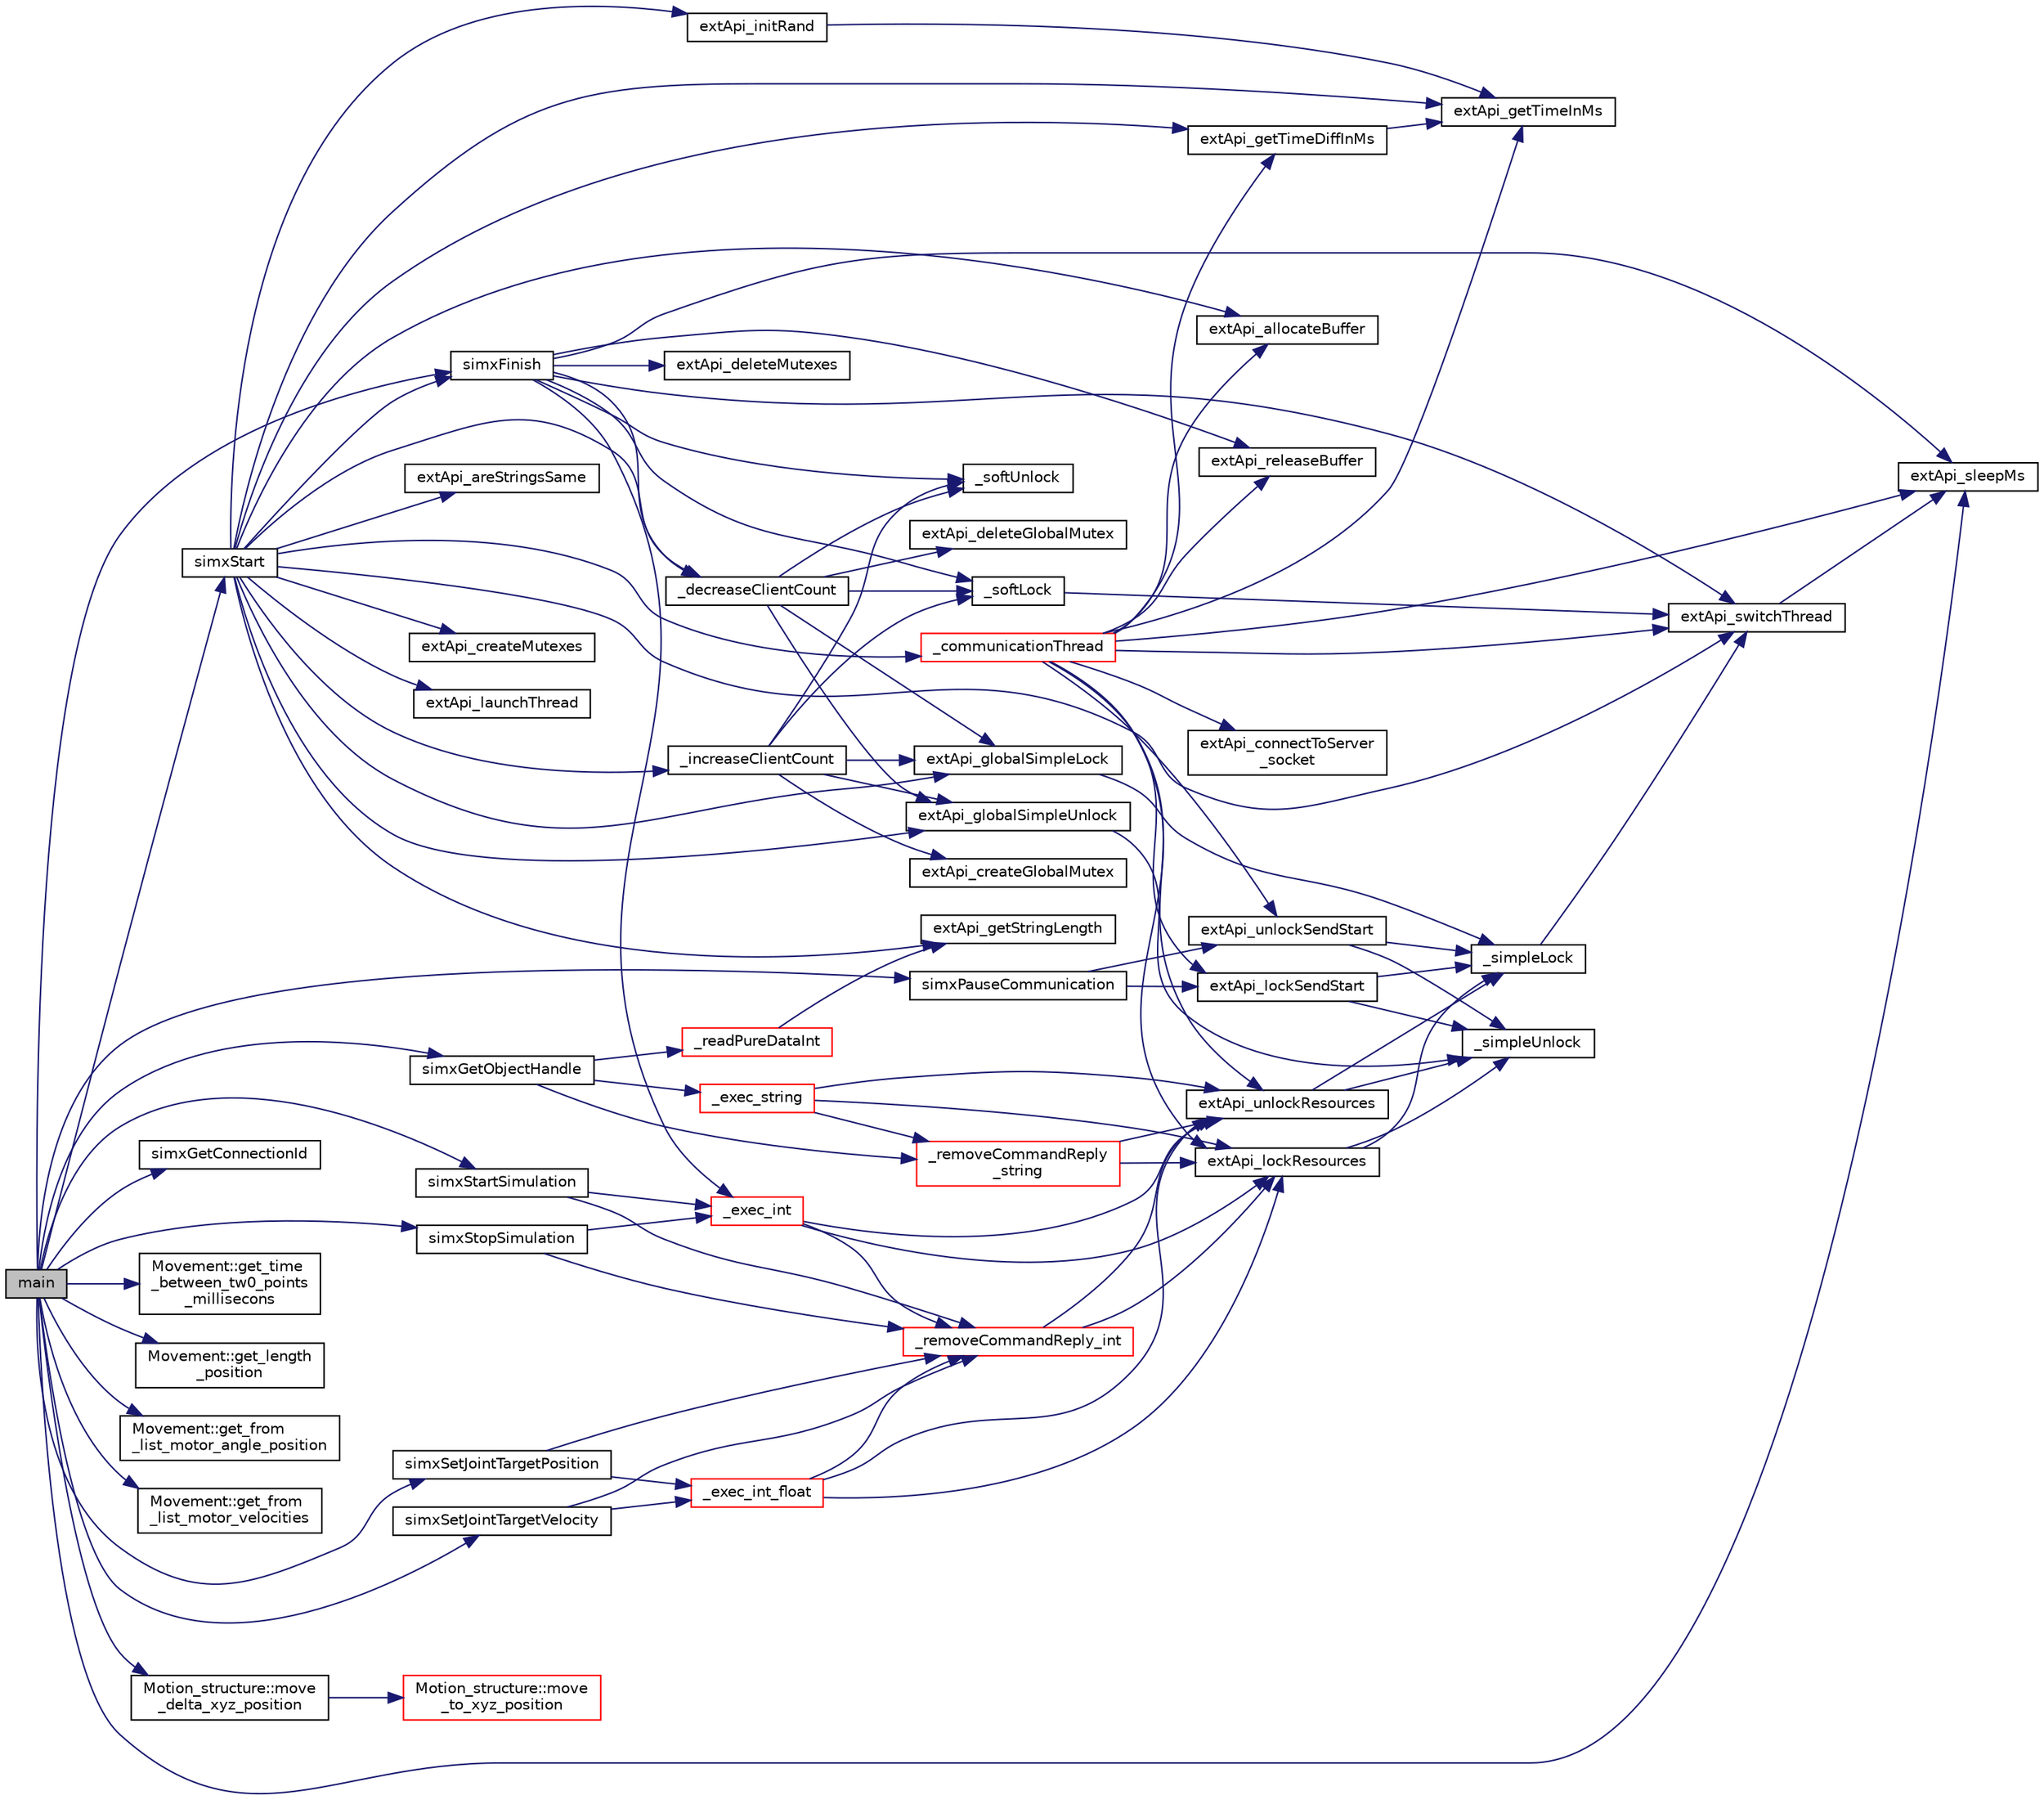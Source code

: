 digraph "main"
{
  edge [fontname="Helvetica",fontsize="10",labelfontname="Helvetica",labelfontsize="10"];
  node [fontname="Helvetica",fontsize="10",shape=record];
  rankdir="LR";
  Node1 [label="main",height=0.2,width=0.4,color="black", fillcolor="grey75", style="filled" fontcolor="black"];
  Node1 -> Node2 [color="midnightblue",fontsize="10",style="solid",fontname="Helvetica"];
  Node2 [label="simxStart",height=0.2,width=0.4,color="black", fillcolor="white", style="filled",URL="$ext_api_8c.html#af8e78f3b4698eb09fe31f59c46a4848f"];
  Node2 -> Node3 [color="midnightblue",fontsize="10",style="solid",fontname="Helvetica"];
  Node3 [label="_increaseClientCount",height=0.2,width=0.4,color="black", fillcolor="white", style="filled",URL="$ext_api_8c.html#a98b72603594f5597b574935399bbc491"];
  Node3 -> Node4 [color="midnightblue",fontsize="10",style="solid",fontname="Helvetica"];
  Node4 [label="_softLock",height=0.2,width=0.4,color="black", fillcolor="white", style="filled",URL="$ext_api_8c.html#ae2b8a79c5d58b7be6a7d868b1b9dcdfd"];
  Node4 -> Node5 [color="midnightblue",fontsize="10",style="solid",fontname="Helvetica"];
  Node5 [label="extApi_switchThread",height=0.2,width=0.4,color="black", fillcolor="white", style="filled",URL="$ext_api_platform_8c.html#a385771ea61682609251bc86beb69449f"];
  Node5 -> Node6 [color="midnightblue",fontsize="10",style="solid",fontname="Helvetica"];
  Node6 [label="extApi_sleepMs",height=0.2,width=0.4,color="black", fillcolor="white", style="filled",URL="$ext_api_platform_8c.html#ab48366fe799ea73fc2650c65f463c7d3"];
  Node3 -> Node7 [color="midnightblue",fontsize="10",style="solid",fontname="Helvetica"];
  Node7 [label="extApi_createGlobalMutex",height=0.2,width=0.4,color="black", fillcolor="white", style="filled",URL="$ext_api_platform_8c.html#ab2500e647bdc61a4ba72128b8a203fce"];
  Node3 -> Node8 [color="midnightblue",fontsize="10",style="solid",fontname="Helvetica"];
  Node8 [label="_softUnlock",height=0.2,width=0.4,color="black", fillcolor="white", style="filled",URL="$ext_api_8c.html#a607fea8cdbe94e5aea1f5772b5f4be52"];
  Node3 -> Node9 [color="midnightblue",fontsize="10",style="solid",fontname="Helvetica"];
  Node9 [label="extApi_globalSimpleLock",height=0.2,width=0.4,color="black", fillcolor="white", style="filled",URL="$ext_api_platform_8c.html#a23347bce7228948603cec19fee5e6c01"];
  Node9 -> Node10 [color="midnightblue",fontsize="10",style="solid",fontname="Helvetica"];
  Node10 [label="_simpleLock",height=0.2,width=0.4,color="black", fillcolor="white", style="filled",URL="$ext_api_platform_8c.html#af55c00f32f997391a5ac17db423df304"];
  Node10 -> Node5 [color="midnightblue",fontsize="10",style="solid",fontname="Helvetica"];
  Node3 -> Node11 [color="midnightblue",fontsize="10",style="solid",fontname="Helvetica"];
  Node11 [label="extApi_globalSimpleUnlock",height=0.2,width=0.4,color="black", fillcolor="white", style="filled",URL="$ext_api_platform_8c.html#ae7a9eb43dfd059cda96e5259555e3b1a"];
  Node11 -> Node12 [color="midnightblue",fontsize="10",style="solid",fontname="Helvetica"];
  Node12 [label="_simpleUnlock",height=0.2,width=0.4,color="black", fillcolor="white", style="filled",URL="$ext_api_platform_8c.html#a9930a20c9af1b0df18f220200ed8ac54"];
  Node2 -> Node13 [color="midnightblue",fontsize="10",style="solid",fontname="Helvetica"];
  Node13 [label="extApi_initRand",height=0.2,width=0.4,color="black", fillcolor="white", style="filled",URL="$ext_api_platform_8c.html#a34b23107daa304fbc1357d8c177c063f"];
  Node13 -> Node14 [color="midnightblue",fontsize="10",style="solid",fontname="Helvetica"];
  Node14 [label="extApi_getTimeInMs",height=0.2,width=0.4,color="black", fillcolor="white", style="filled",URL="$ext_api_platform_8c.html#a915a300a3aac8128d8451c26c8eacf1e"];
  Node2 -> Node9 [color="midnightblue",fontsize="10",style="solid",fontname="Helvetica"];
  Node2 -> Node15 [color="midnightblue",fontsize="10",style="solid",fontname="Helvetica"];
  Node15 [label="extApi_areStringsSame",height=0.2,width=0.4,color="black", fillcolor="white", style="filled",URL="$ext_api_platform_8c.html#a2fcd30322b227427c7092a48cac7d78a"];
  Node2 -> Node11 [color="midnightblue",fontsize="10",style="solid",fontname="Helvetica"];
  Node2 -> Node16 [color="midnightblue",fontsize="10",style="solid",fontname="Helvetica"];
  Node16 [label="_decreaseClientCount",height=0.2,width=0.4,color="black", fillcolor="white", style="filled",URL="$ext_api_8c.html#ad4bccb7d96f6831cdc4ee9a4c2daf245"];
  Node16 -> Node4 [color="midnightblue",fontsize="10",style="solid",fontname="Helvetica"];
  Node16 -> Node9 [color="midnightblue",fontsize="10",style="solid",fontname="Helvetica"];
  Node16 -> Node11 [color="midnightblue",fontsize="10",style="solid",fontname="Helvetica"];
  Node16 -> Node17 [color="midnightblue",fontsize="10",style="solid",fontname="Helvetica"];
  Node17 [label="extApi_deleteGlobalMutex",height=0.2,width=0.4,color="black", fillcolor="white", style="filled",URL="$ext_api_platform_8c.html#a13eb01d753236e7afd30e45911882082"];
  Node16 -> Node8 [color="midnightblue",fontsize="10",style="solid",fontname="Helvetica"];
  Node2 -> Node18 [color="midnightblue",fontsize="10",style="solid",fontname="Helvetica"];
  Node18 [label="extApi_allocateBuffer",height=0.2,width=0.4,color="black", fillcolor="white", style="filled",URL="$ext_api_platform_8c.html#a01476683f124c90fd8955898a63752da"];
  Node2 -> Node19 [color="midnightblue",fontsize="10",style="solid",fontname="Helvetica"];
  Node19 [label="extApi_getStringLength",height=0.2,width=0.4,color="black", fillcolor="white", style="filled",URL="$ext_api_platform_8c.html#ab6136b9c73ac12f692dfabe8e3fa0759"];
  Node2 -> Node20 [color="midnightblue",fontsize="10",style="solid",fontname="Helvetica"];
  Node20 [label="extApi_createMutexes",height=0.2,width=0.4,color="black", fillcolor="white", style="filled",URL="$ext_api_platform_8c.html#a0ff4df327a3747971fd663a9902e4420"];
  Node2 -> Node21 [color="midnightblue",fontsize="10",style="solid",fontname="Helvetica"];
  Node21 [label="extApi_launchThread",height=0.2,width=0.4,color="black", fillcolor="white", style="filled",URL="$ext_api_platform_8c.html#a7bf74930bce5320ccb9cf2bd5a0e57a5"];
  Node2 -> Node22 [color="midnightblue",fontsize="10",style="solid",fontname="Helvetica"];
  Node22 [label="_communicationThread",height=0.2,width=0.4,color="red", fillcolor="white", style="filled",URL="$ext_api_8c.html#a59c9b2c70208a3484ea718c8a57773af"];
  Node22 -> Node23 [color="midnightblue",fontsize="10",style="solid",fontname="Helvetica"];
  Node23 [label="extApi_connectToServer\l_socket",height=0.2,width=0.4,color="black", fillcolor="white", style="filled",URL="$ext_api_platform_8c.html#a521b711492091d41f6d82c7047c6c27a"];
  Node22 -> Node14 [color="midnightblue",fontsize="10",style="solid",fontname="Helvetica"];
  Node22 -> Node24 [color="midnightblue",fontsize="10",style="solid",fontname="Helvetica"];
  Node24 [label="extApi_lockResources",height=0.2,width=0.4,color="black", fillcolor="white", style="filled",URL="$ext_api_platform_8c.html#ad8acf16580444bfcd40c07e5fb342f85"];
  Node24 -> Node10 [color="midnightblue",fontsize="10",style="solid",fontname="Helvetica"];
  Node24 -> Node12 [color="midnightblue",fontsize="10",style="solid",fontname="Helvetica"];
  Node22 -> Node25 [color="midnightblue",fontsize="10",style="solid",fontname="Helvetica"];
  Node25 [label="extApi_unlockResources",height=0.2,width=0.4,color="black", fillcolor="white", style="filled",URL="$ext_api_platform_8c.html#a858ff89e6f07ac05bf4a9ab9828cca8e"];
  Node25 -> Node10 [color="midnightblue",fontsize="10",style="solid",fontname="Helvetica"];
  Node25 -> Node12 [color="midnightblue",fontsize="10",style="solid",fontname="Helvetica"];
  Node22 -> Node5 [color="midnightblue",fontsize="10",style="solid",fontname="Helvetica"];
  Node22 -> Node26 [color="midnightblue",fontsize="10",style="solid",fontname="Helvetica"];
  Node26 [label="extApi_getTimeDiffInMs",height=0.2,width=0.4,color="black", fillcolor="white", style="filled",URL="$ext_api_platform_8c.html#a61e044d8e6d5fea90947540ebe55b92c"];
  Node26 -> Node14 [color="midnightblue",fontsize="10",style="solid",fontname="Helvetica"];
  Node22 -> Node27 [color="midnightblue",fontsize="10",style="solid",fontname="Helvetica"];
  Node27 [label="extApi_lockSendStart",height=0.2,width=0.4,color="black", fillcolor="white", style="filled",URL="$ext_api_platform_8c.html#a7834e37816378b6903cdf885615c8034"];
  Node27 -> Node10 [color="midnightblue",fontsize="10",style="solid",fontname="Helvetica"];
  Node27 -> Node12 [color="midnightblue",fontsize="10",style="solid",fontname="Helvetica"];
  Node22 -> Node28 [color="midnightblue",fontsize="10",style="solid",fontname="Helvetica"];
  Node28 [label="extApi_unlockSendStart",height=0.2,width=0.4,color="black", fillcolor="white", style="filled",URL="$ext_api_platform_8c.html#a624fcaa2b568ae8a12e6e91744b04df7"];
  Node28 -> Node10 [color="midnightblue",fontsize="10",style="solid",fontname="Helvetica"];
  Node28 -> Node12 [color="midnightblue",fontsize="10",style="solid",fontname="Helvetica"];
  Node22 -> Node18 [color="midnightblue",fontsize="10",style="solid",fontname="Helvetica"];
  Node22 -> Node29 [color="midnightblue",fontsize="10",style="solid",fontname="Helvetica"];
  Node29 [label="extApi_releaseBuffer",height=0.2,width=0.4,color="black", fillcolor="white", style="filled",URL="$ext_api_platform_8c.html#ada561dfab99bba410fb79f824c89e8d4"];
  Node22 -> Node6 [color="midnightblue",fontsize="10",style="solid",fontname="Helvetica"];
  Node2 -> Node5 [color="midnightblue",fontsize="10",style="solid",fontname="Helvetica"];
  Node2 -> Node14 [color="midnightblue",fontsize="10",style="solid",fontname="Helvetica"];
  Node2 -> Node26 [color="midnightblue",fontsize="10",style="solid",fontname="Helvetica"];
  Node2 -> Node30 [color="midnightblue",fontsize="10",style="solid",fontname="Helvetica"];
  Node30 [label="simxFinish",height=0.2,width=0.4,color="black", fillcolor="white", style="filled",URL="$ext_api_8c.html#a1ef5e6857ae562f0e910d471ea683202"];
  Node30 -> Node4 [color="midnightblue",fontsize="10",style="solid",fontname="Helvetica"];
  Node30 -> Node8 [color="midnightblue",fontsize="10",style="solid",fontname="Helvetica"];
  Node30 -> Node31 [color="midnightblue",fontsize="10",style="solid",fontname="Helvetica"];
  Node31 [label="_exec_int",height=0.2,width=0.4,color="red", fillcolor="white", style="filled",URL="$ext_api_8c.html#a3f9fac4b9f89024076034ffa70db1116"];
  Node31 -> Node24 [color="midnightblue",fontsize="10",style="solid",fontname="Helvetica"];
  Node31 -> Node25 [color="midnightblue",fontsize="10",style="solid",fontname="Helvetica"];
  Node31 -> Node32 [color="midnightblue",fontsize="10",style="solid",fontname="Helvetica"];
  Node32 [label="_removeCommandReply_int",height=0.2,width=0.4,color="red", fillcolor="white", style="filled",URL="$ext_api_8c.html#a51441ce82ffdbca72699e159ead28822"];
  Node32 -> Node24 [color="midnightblue",fontsize="10",style="solid",fontname="Helvetica"];
  Node32 -> Node25 [color="midnightblue",fontsize="10",style="solid",fontname="Helvetica"];
  Node30 -> Node6 [color="midnightblue",fontsize="10",style="solid",fontname="Helvetica"];
  Node30 -> Node5 [color="midnightblue",fontsize="10",style="solid",fontname="Helvetica"];
  Node30 -> Node33 [color="midnightblue",fontsize="10",style="solid",fontname="Helvetica"];
  Node33 [label="extApi_deleteMutexes",height=0.2,width=0.4,color="black", fillcolor="white", style="filled",URL="$ext_api_platform_8c.html#a67008b0a4380579c99c3ade4b93c45c1"];
  Node30 -> Node29 [color="midnightblue",fontsize="10",style="solid",fontname="Helvetica"];
  Node30 -> Node16 [color="midnightblue",fontsize="10",style="solid",fontname="Helvetica"];
  Node1 -> Node34 [color="midnightblue",fontsize="10",style="solid",fontname="Helvetica"];
  Node34 [label="simxStartSimulation",height=0.2,width=0.4,color="black", fillcolor="white", style="filled",URL="$ext_api_8c.html#a0a5aaad500ed97992f72d6b6b18b90ed"];
  Node34 -> Node32 [color="midnightblue",fontsize="10",style="solid",fontname="Helvetica"];
  Node34 -> Node31 [color="midnightblue",fontsize="10",style="solid",fontname="Helvetica"];
  Node1 -> Node35 [color="midnightblue",fontsize="10",style="solid",fontname="Helvetica"];
  Node35 [label="simxGetObjectHandle",height=0.2,width=0.4,color="black", fillcolor="white", style="filled",URL="$ext_api_8c.html#ae2c3b5ea5407956d88edabd80e39bc7d"];
  Node35 -> Node36 [color="midnightblue",fontsize="10",style="solid",fontname="Helvetica"];
  Node36 [label="_removeCommandReply\l_string",height=0.2,width=0.4,color="red", fillcolor="white", style="filled",URL="$ext_api_8c.html#a0ee03b8866e5f9a7b38323f42d379df7"];
  Node36 -> Node24 [color="midnightblue",fontsize="10",style="solid",fontname="Helvetica"];
  Node36 -> Node25 [color="midnightblue",fontsize="10",style="solid",fontname="Helvetica"];
  Node35 -> Node37 [color="midnightblue",fontsize="10",style="solid",fontname="Helvetica"];
  Node37 [label="_exec_string",height=0.2,width=0.4,color="red", fillcolor="white", style="filled",URL="$ext_api_8c.html#a8ed61bf56ec0a97663d58839033c3b8d"];
  Node37 -> Node24 [color="midnightblue",fontsize="10",style="solid",fontname="Helvetica"];
  Node37 -> Node25 [color="midnightblue",fontsize="10",style="solid",fontname="Helvetica"];
  Node37 -> Node36 [color="midnightblue",fontsize="10",style="solid",fontname="Helvetica"];
  Node35 -> Node38 [color="midnightblue",fontsize="10",style="solid",fontname="Helvetica"];
  Node38 [label="_readPureDataInt",height=0.2,width=0.4,color="red", fillcolor="white", style="filled",URL="$ext_api_8c.html#a3eceda588775228d46b5f253233bc370"];
  Node38 -> Node19 [color="midnightblue",fontsize="10",style="solid",fontname="Helvetica"];
  Node1 -> Node39 [color="midnightblue",fontsize="10",style="solid",fontname="Helvetica"];
  Node39 [label="simxGetConnectionId",height=0.2,width=0.4,color="black", fillcolor="white", style="filled",URL="$ext_api_8c.html#a9fb86e17c348a33f8a2b0f4905f38ca6"];
  Node1 -> Node40 [color="midnightblue",fontsize="10",style="solid",fontname="Helvetica"];
  Node40 [label="Motion_structure::move\l_delta_xyz_position",height=0.2,width=0.4,color="black", fillcolor="white", style="filled",URL="$class_motion__structure.html#a34d89e582551b6bcc4ba503e96ae1300"];
  Node40 -> Node41 [color="midnightblue",fontsize="10",style="solid",fontname="Helvetica"];
  Node41 [label="Motion_structure::move\l_to_xyz_position",height=0.2,width=0.4,color="red", fillcolor="white", style="filled",URL="$class_motion__structure.html#a26174f629c57c614bd5d5f96e8ef32eb"];
  Node1 -> Node42 [color="midnightblue",fontsize="10",style="solid",fontname="Helvetica"];
  Node42 [label="Movement::get_time\l_between_tw0_points\l_millisecons",height=0.2,width=0.4,color="black", fillcolor="white", style="filled",URL="$class_movement.html#abdc87acab65670b1867a1ae4db77376a",tooltip="Se obtiene el tiempo entre dos puntos de un mismo movimiento. "];
  Node1 -> Node43 [color="midnightblue",fontsize="10",style="solid",fontname="Helvetica"];
  Node43 [label="Movement::get_length\l_position",height=0.2,width=0.4,color="black", fillcolor="white", style="filled",URL="$class_movement.html#af617179c4f9d600397dd780553464bdc",tooltip="Se obtiene la cantidad de posiciones que el objeto tiene guardadas por el ultimo movimiento realizado..."];
  Node1 -> Node44 [color="midnightblue",fontsize="10",style="solid",fontname="Helvetica"];
  Node44 [label="Movement::get_from\l_list_motor_angle_position",height=0.2,width=0.4,color="black", fillcolor="white", style="filled",URL="$class_movement.html#a9ecca745f7402967fc19588e0b9874dd",tooltip="Se obtiene la posición de los motores de la lista de posiciones. "];
  Node1 -> Node45 [color="midnightblue",fontsize="10",style="solid",fontname="Helvetica"];
  Node45 [label="Movement::get_from\l_list_motor_velocities",height=0.2,width=0.4,color="black", fillcolor="white", style="filled",URL="$class_movement.html#aa08feff643ab4fce576786b6cba08049",tooltip="Se obtiene la velocidad de los motores de la lista de velocidades. "];
  Node1 -> Node46 [color="midnightblue",fontsize="10",style="solid",fontname="Helvetica"];
  Node46 [label="simxPauseCommunication",height=0.2,width=0.4,color="black", fillcolor="white", style="filled",URL="$ext_api_8c.html#a181af0b7b6fcd3f95842fc5d146dce81"];
  Node46 -> Node27 [color="midnightblue",fontsize="10",style="solid",fontname="Helvetica"];
  Node46 -> Node28 [color="midnightblue",fontsize="10",style="solid",fontname="Helvetica"];
  Node1 -> Node47 [color="midnightblue",fontsize="10",style="solid",fontname="Helvetica"];
  Node47 [label="simxSetJointTargetPosition",height=0.2,width=0.4,color="black", fillcolor="white", style="filled",URL="$ext_api_8c.html#a3da22c2602c9e94fce46b1bfd122557b"];
  Node47 -> Node32 [color="midnightblue",fontsize="10",style="solid",fontname="Helvetica"];
  Node47 -> Node48 [color="midnightblue",fontsize="10",style="solid",fontname="Helvetica"];
  Node48 [label="_exec_int_float",height=0.2,width=0.4,color="red", fillcolor="white", style="filled",URL="$ext_api_8c.html#a4d1f15efbb05ebc04a8431b0f47dfe97"];
  Node48 -> Node24 [color="midnightblue",fontsize="10",style="solid",fontname="Helvetica"];
  Node48 -> Node25 [color="midnightblue",fontsize="10",style="solid",fontname="Helvetica"];
  Node48 -> Node32 [color="midnightblue",fontsize="10",style="solid",fontname="Helvetica"];
  Node1 -> Node49 [color="midnightblue",fontsize="10",style="solid",fontname="Helvetica"];
  Node49 [label="simxSetJointTargetVelocity",height=0.2,width=0.4,color="black", fillcolor="white", style="filled",URL="$ext_api_8c.html#a8d7b89565d4459851749a52e7b791663"];
  Node49 -> Node32 [color="midnightblue",fontsize="10",style="solid",fontname="Helvetica"];
  Node49 -> Node48 [color="midnightblue",fontsize="10",style="solid",fontname="Helvetica"];
  Node1 -> Node6 [color="midnightblue",fontsize="10",style="solid",fontname="Helvetica"];
  Node1 -> Node50 [color="midnightblue",fontsize="10",style="solid",fontname="Helvetica"];
  Node50 [label="simxStopSimulation",height=0.2,width=0.4,color="black", fillcolor="white", style="filled",URL="$ext_api_8c.html#aba781c23bfffe69b4e130e9be69239b8"];
  Node50 -> Node32 [color="midnightblue",fontsize="10",style="solid",fontname="Helvetica"];
  Node50 -> Node31 [color="midnightblue",fontsize="10",style="solid",fontname="Helvetica"];
  Node1 -> Node30 [color="midnightblue",fontsize="10",style="solid",fontname="Helvetica"];
}
